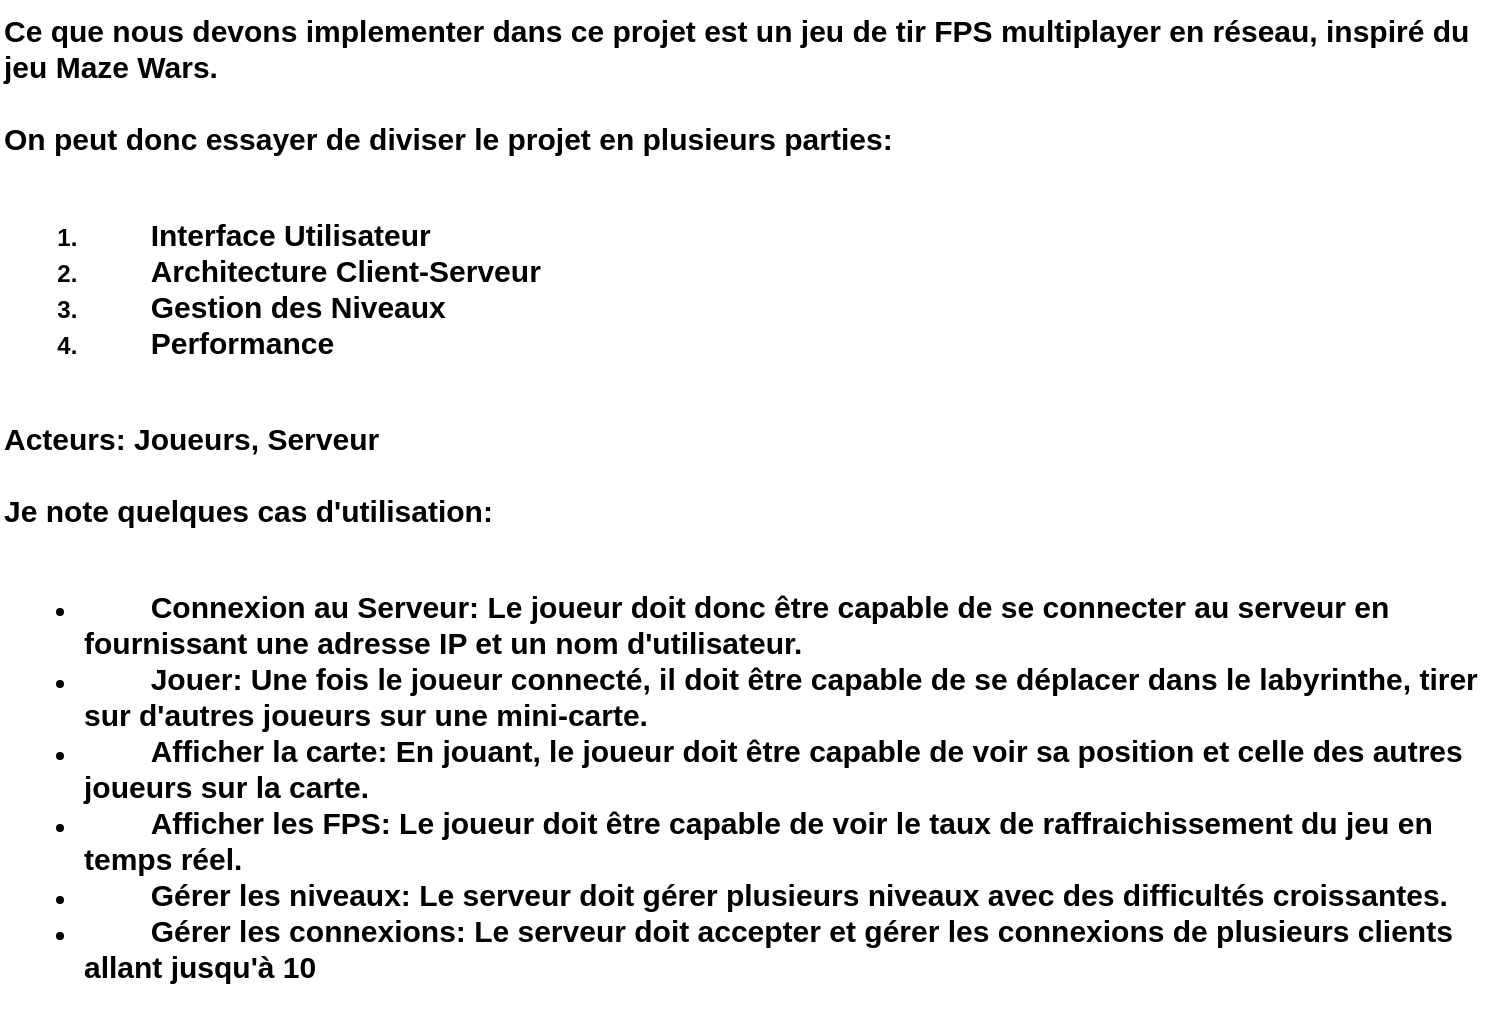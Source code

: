 <mxfile version="26.0.7">
  <diagram name="Page-1" id="b7OvJLLRNeaMzJlPHRX7">
    <mxGraphModel dx="1050" dy="455" grid="1" gridSize="10" guides="1" tooltips="1" connect="1" arrows="1" fold="1" page="1" pageScale="1" pageWidth="827" pageHeight="1169" math="0" shadow="0">
      <root>
        <mxCell id="0" />
        <mxCell id="1" parent="0" />
        <mxCell id="_ZDbf0oBPFSHa6KY8h0P-3" value="&lt;div&gt;&lt;font style=&quot;font-size: 15px;&quot;&gt;Ce que nous devons implementer dans ce projet est un jeu de tir FPS multiplayer en réseau, inspiré du jeu Maze Wars.&lt;/font&gt;&lt;/div&gt;&lt;div&gt;&lt;font style=&quot;font-size: 15px;&quot;&gt;&lt;br&gt;&lt;/font&gt;&lt;/div&gt;&lt;div&gt;&lt;font style=&quot;font-size: 15px;&quot;&gt;On peut donc essayer de diviser le projet en plusieurs parties:&lt;/font&gt;&lt;/div&gt;&lt;div&gt;&lt;font style=&quot;font-size: 15px;&quot;&gt;&lt;br&gt;&lt;/font&gt;&lt;/div&gt;&lt;ol&gt;&lt;li&gt;&lt;font style=&quot;font-size: 15px;&quot;&gt;&lt;span style=&quot;white-space: pre;&quot;&gt;&#x9;&lt;/span&gt;Interface Utilisateur&lt;/font&gt;&lt;/li&gt;&lt;li&gt;&lt;font style=&quot;font-size: 15px;&quot;&gt;&lt;span style=&quot;white-space: pre;&quot;&gt;&#x9;&lt;/span&gt;Architecture Client-Serveur&lt;/font&gt;&lt;/li&gt;&lt;li&gt;&lt;font style=&quot;font-size: 15px;&quot;&gt;&lt;span style=&quot;white-space: pre;&quot;&gt;&#x9;&lt;/span&gt;Gestion des Niveaux&lt;/font&gt;&lt;/li&gt;&lt;li&gt;&lt;font style=&quot;font-size: 15px;&quot;&gt;&lt;span style=&quot;white-space: pre;&quot;&gt;&#x9;&lt;/span&gt;Performance&lt;/font&gt;&lt;/li&gt;&lt;/ol&gt;&lt;div&gt;&lt;font style=&quot;font-size: 15px;&quot;&gt;&lt;br&gt;&lt;/font&gt;&lt;/div&gt;&lt;div&gt;&lt;font style=&quot;font-size: 15px;&quot;&gt;Acteurs: Joueurs, Serveur&lt;/font&gt;&lt;/div&gt;&lt;div&gt;&lt;font style=&quot;font-size: 15px;&quot;&gt;&lt;br&gt;&lt;/font&gt;&lt;/div&gt;&lt;div&gt;&lt;font style=&quot;font-size: 15px;&quot;&gt;Je note quelques cas d&#39;utilisation:&lt;/font&gt;&lt;/div&gt;&lt;div&gt;&lt;font style=&quot;font-size: 15px;&quot;&gt;&lt;br&gt;&lt;/font&gt;&lt;/div&gt;&lt;ul&gt;&lt;li&gt;&lt;font style=&quot;font-size: 15px;&quot;&gt;&lt;span style=&quot;white-space: pre;&quot;&gt;&#x9;&lt;/span&gt;Connexion au Serveur: Le joueur doit donc être capable de se connecter au serveur en fournissant une adresse IP et un nom d&#39;utilisateur.&lt;/font&gt;&lt;/li&gt;&lt;li&gt;&lt;font style=&quot;font-size: 15px;&quot;&gt;&lt;span style=&quot;white-space: pre;&quot;&gt;&#x9;&lt;/span&gt;Jouer: Une fois le joueur connecté, il doit être capable de se déplacer dans le labyrinthe, tirer sur d&#39;autres joueurs sur une mini-carte.&lt;/font&gt;&lt;/li&gt;&lt;li&gt;&lt;font style=&quot;font-size: 15px;&quot;&gt;&lt;span style=&quot;white-space: pre;&quot;&gt;&#x9;&lt;/span&gt;Afficher la carte: En jouant, le joueur doit être capable de voir sa position et celle des autres joueurs sur la carte.&lt;/font&gt;&lt;/li&gt;&lt;li&gt;&lt;font style=&quot;font-size: 15px;&quot;&gt;&lt;span style=&quot;white-space: pre;&quot;&gt;&#x9;&lt;/span&gt;Afficher les FPS: Le joueur doit être capable de voir le taux de raffraichissement du jeu en temps réel.&lt;/font&gt;&lt;/li&gt;&lt;li&gt;&lt;font style=&quot;font-size: 15px;&quot;&gt;&lt;span style=&quot;white-space: pre;&quot;&gt;&#x9;&lt;/span&gt;Gérer les niveaux: Le serveur doit gérer plusieurs niveaux avec des difficultés croissantes.&lt;/font&gt;&lt;/li&gt;&lt;li&gt;&lt;font style=&quot;font-size: 15px;&quot;&gt;&lt;span style=&quot;white-space: pre;&quot;&gt;&#x9;&lt;/span&gt;Gérer les connexions: Le serveur doit accepter et gérer les connexions de plusieurs clients allant jusqu&#39;à 10&lt;br&gt;&lt;/font&gt;&lt;/li&gt;&lt;/ul&gt;" style="text;html=1;align=left;verticalAlign=top;whiteSpace=wrap;rounded=0;fontStyle=1" vertex="1" parent="1">
          <mxGeometry x="40" y="40" width="750" height="470" as="geometry" />
        </mxCell>
      </root>
    </mxGraphModel>
  </diagram>
</mxfile>
